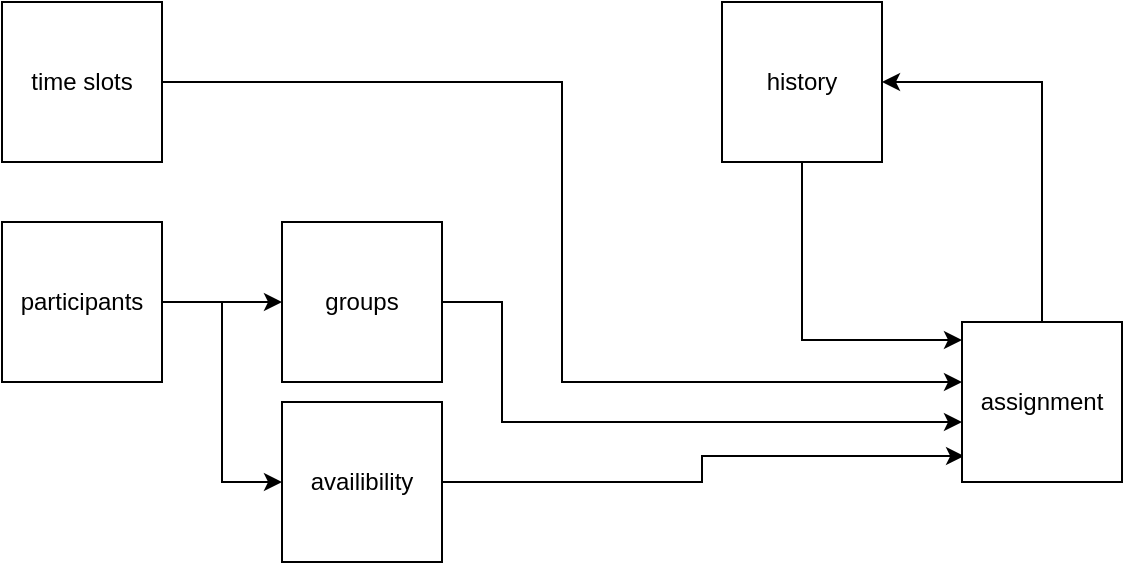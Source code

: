 <mxfile version="16.6.6" type="github">
  <diagram id="AHqm484tkKqGmKtamPJ-" name="Page-1">
    <mxGraphModel dx="946" dy="558" grid="1" gridSize="10" guides="1" tooltips="1" connect="1" arrows="1" fold="1" page="1" pageScale="1" pageWidth="850" pageHeight="1100" math="0" shadow="0">
      <root>
        <mxCell id="0" />
        <mxCell id="1" parent="0" />
        <mxCell id="HqbcqU38aiY8PzhKImtN-7" style="edgeStyle=orthogonalEdgeStyle;rounded=0;orthogonalLoop=1;jettySize=auto;html=1;entryX=0;entryY=0.5;entryDx=0;entryDy=0;" parent="1" source="HqbcqU38aiY8PzhKImtN-1" target="HqbcqU38aiY8PzhKImtN-3" edge="1">
          <mxGeometry relative="1" as="geometry" />
        </mxCell>
        <mxCell id="HqbcqU38aiY8PzhKImtN-8" style="edgeStyle=orthogonalEdgeStyle;rounded=0;orthogonalLoop=1;jettySize=auto;html=1;entryX=0;entryY=0.5;entryDx=0;entryDy=0;" parent="1" source="HqbcqU38aiY8PzhKImtN-1" target="HqbcqU38aiY8PzhKImtN-4" edge="1">
          <mxGeometry relative="1" as="geometry" />
        </mxCell>
        <mxCell id="HqbcqU38aiY8PzhKImtN-1" value="participants" style="whiteSpace=wrap;html=1;aspect=fixed;" parent="1" vertex="1">
          <mxGeometry x="120" y="230" width="80" height="80" as="geometry" />
        </mxCell>
        <mxCell id="HqbcqU38aiY8PzhKImtN-13" style="edgeStyle=orthogonalEdgeStyle;rounded=0;orthogonalLoop=1;jettySize=auto;html=1;entryX=0;entryY=0.375;entryDx=0;entryDy=0;entryPerimeter=0;" parent="1" source="HqbcqU38aiY8PzhKImtN-2" target="HqbcqU38aiY8PzhKImtN-6" edge="1">
          <mxGeometry relative="1" as="geometry" />
        </mxCell>
        <mxCell id="HqbcqU38aiY8PzhKImtN-2" value="time slots" style="whiteSpace=wrap;html=1;aspect=fixed;" parent="1" vertex="1">
          <mxGeometry x="120" y="120" width="80" height="80" as="geometry" />
        </mxCell>
        <mxCell id="HqbcqU38aiY8PzhKImtN-14" style="edgeStyle=orthogonalEdgeStyle;rounded=0;orthogonalLoop=1;jettySize=auto;html=1;entryX=0;entryY=0.625;entryDx=0;entryDy=0;entryPerimeter=0;" parent="1" source="HqbcqU38aiY8PzhKImtN-3" target="HqbcqU38aiY8PzhKImtN-6" edge="1">
          <mxGeometry relative="1" as="geometry">
            <Array as="points">
              <mxPoint x="370" y="270" />
              <mxPoint x="370" y="330" />
            </Array>
          </mxGeometry>
        </mxCell>
        <mxCell id="HqbcqU38aiY8PzhKImtN-3" value="groups" style="whiteSpace=wrap;html=1;aspect=fixed;" parent="1" vertex="1">
          <mxGeometry x="260" y="230" width="80" height="80" as="geometry" />
        </mxCell>
        <mxCell id="HqbcqU38aiY8PzhKImtN-15" style="edgeStyle=orthogonalEdgeStyle;rounded=0;orthogonalLoop=1;jettySize=auto;html=1;entryX=0.013;entryY=0.838;entryDx=0;entryDy=0;entryPerimeter=0;" parent="1" source="HqbcqU38aiY8PzhKImtN-4" target="HqbcqU38aiY8PzhKImtN-6" edge="1">
          <mxGeometry relative="1" as="geometry" />
        </mxCell>
        <mxCell id="HqbcqU38aiY8PzhKImtN-4" value="availibility" style="whiteSpace=wrap;html=1;aspect=fixed;" parent="1" vertex="1">
          <mxGeometry x="260" y="320" width="80" height="80" as="geometry" />
        </mxCell>
        <mxCell id="HqbcqU38aiY8PzhKImtN-12" style="edgeStyle=orthogonalEdgeStyle;rounded=0;orthogonalLoop=1;jettySize=auto;html=1;entryX=0;entryY=0.113;entryDx=0;entryDy=0;entryPerimeter=0;" parent="1" source="HqbcqU38aiY8PzhKImtN-5" target="HqbcqU38aiY8PzhKImtN-6" edge="1">
          <mxGeometry relative="1" as="geometry">
            <Array as="points">
              <mxPoint x="520" y="289" />
            </Array>
          </mxGeometry>
        </mxCell>
        <mxCell id="HqbcqU38aiY8PzhKImtN-5" value="history" style="whiteSpace=wrap;html=1;aspect=fixed;" parent="1" vertex="1">
          <mxGeometry x="480" y="120" width="80" height="80" as="geometry" />
        </mxCell>
        <mxCell id="HqbcqU38aiY8PzhKImtN-9" style="edgeStyle=orthogonalEdgeStyle;rounded=0;orthogonalLoop=1;jettySize=auto;html=1;entryX=1;entryY=0.5;entryDx=0;entryDy=0;" parent="1" source="HqbcqU38aiY8PzhKImtN-6" target="HqbcqU38aiY8PzhKImtN-5" edge="1">
          <mxGeometry relative="1" as="geometry">
            <Array as="points">
              <mxPoint x="640" y="160" />
            </Array>
          </mxGeometry>
        </mxCell>
        <mxCell id="HqbcqU38aiY8PzhKImtN-6" value="assignment" style="whiteSpace=wrap;html=1;aspect=fixed;" parent="1" vertex="1">
          <mxGeometry x="600" y="280" width="80" height="80" as="geometry" />
        </mxCell>
      </root>
    </mxGraphModel>
  </diagram>
</mxfile>
